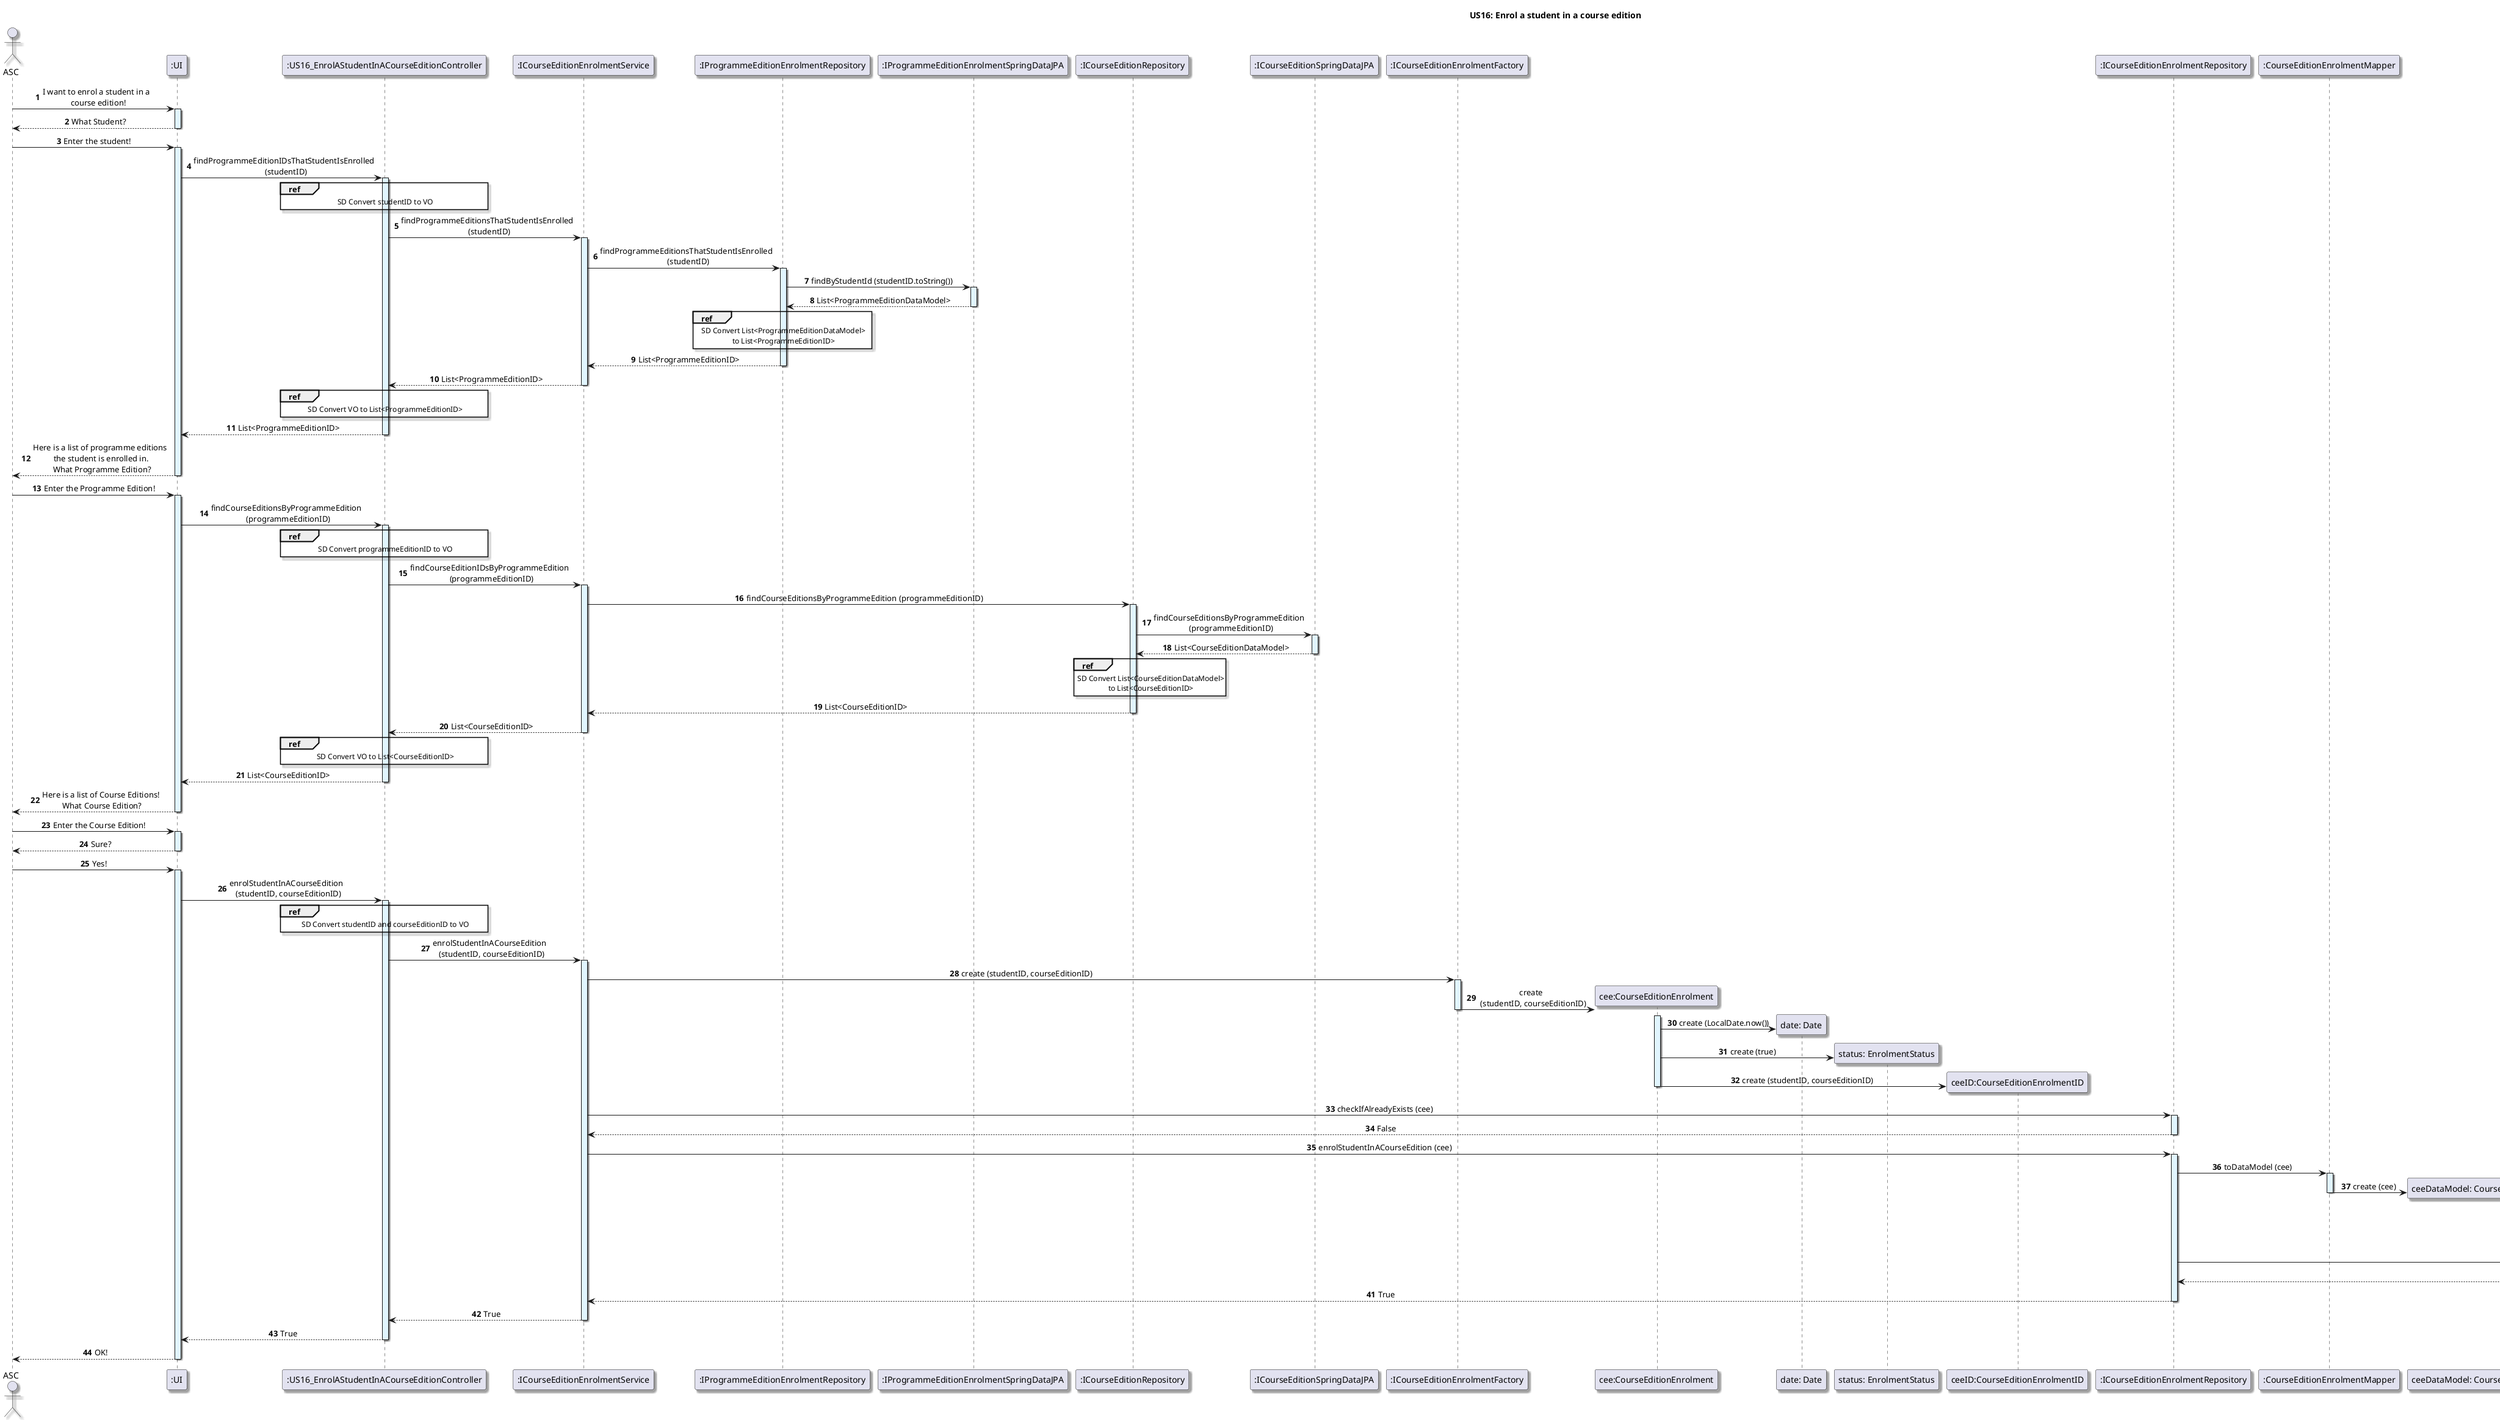 @startuml
title US16: Enrol a student in a course edition
autonumber
skinparam {
  ActivityPadding 2
  ActivityMargin 2
  BoxPadding 2
}
skinparam defaultTextAlignment center
skinparam shadowing true

actor ASC
participant ":UI" as UI
ASC -> UI: I want to enrol a student in a \n course edition!
activate UI #E1F5FE
UI --> ASC: What Student?
deactivate UI

' findProgrammeEditionThatStudentIsEnrolled

ASC -> UI: Enter the student!
activate UI #E1F5FE
participant ":US16_EnrolAStudentInACourseEditionController" as Controller
UI -> Controller: findProgrammeEditionIDsThatStudentIsEnrolled \n (studentID)
ref over Controller
    SD Convert studentID to VO
end ref
activate Controller #E1F5FE
participant ":ICourseEditionEnrolmentService" as CourseEditionEnrolmentService
Controller -> CourseEditionEnrolmentService: findProgrammeEditionsThatStudentIsEnrolled \n (studentID)
activate CourseEditionEnrolmentService #E1F5FE
participant ":IProgrammeEditionEnrolmentRepository" as ProgrammeEditionEnrolmentRepository
CourseEditionEnrolmentService -> ProgrammeEditionEnrolmentRepository: findProgrammeEditionsThatStudentIsEnrolled \n (studentID)
activate ProgrammeEditionEnrolmentRepository #E1F5FE

participant ":IProgrammeEditionEnrolmentSpringDataJPA" as IPEESpringDataJPA
ProgrammeEditionEnrolmentRepository -> IPEESpringDataJPA: findByStudentId (studentID.toString())
activate IPEESpringDataJPA #E1F5FE
IPEESpringDataJPA --> ProgrammeEditionEnrolmentRepository: List<ProgrammeEditionDataModel>
deactivate IPEESpringDataJPA


ref over ProgrammeEditionEnrolmentRepository
    SD Convert List<ProgrammeEditionDataModel>
    to List<ProgrammeEditionID>
end ref

ProgrammeEditionEnrolmentRepository --> CourseEditionEnrolmentService: List<ProgrammeEditionID>
deactivate ProgrammeEditionEnrolmentRepository
CourseEditionEnrolmentService --> Controller: List<ProgrammeEditionID>
deactivate CourseEditionEnrolmentService
ref over Controller
    SD Convert VO to List<ProgrammeEditionID>
end ref
Controller --> UI: List<ProgrammeEditionID>
deactivate Controller
UI --> ASC: Here is a list of programme editions \n the student is enrolled in. \n What Programme Edition?
deactivate UI

' findCourseEditionByProgrammeEdition Method

ASC -> UI:Enter the Programme Edition!
activate UI #E1F5FE
UI -> Controller: findCourseEditionsByProgrammeEdition \n (programmeEditionID)
ref over Controller
    SD Convert programmeEditionID to VO
end ref
activate Controller #E1F5FE
participant ":ICourseEditionRepository" as CourseEditionRepository
Controller -> CourseEditionEnrolmentService: findCourseEditionIDsByProgrammeEdition \n (programmeEditionID)
activate CourseEditionEnrolmentService #E1F5FE
CourseEditionEnrolmentService -> CourseEditionRepository: findCourseEditionsByProgrammeEdition (programmeEditionID)
activate CourseEditionRepository #E1F5FE

participant ":ICourseEditionSpringDataJPA" as ceJPAInterface
CourseEditionRepository -> ceJPAInterface : findCourseEditionsByProgrammeEdition \n (programmeEditionID)
activate ceJPAInterface #E1F5FE
ceJPAInterface --> CourseEditionRepository : List<CourseEditionDataModel>
deactivate ceJPAInterface

ref over CourseEditionRepository
    SD Convert List<CourseEditionDataModel>
    to List<CourseEditionID>
end ref

CourseEditionRepository --> CourseEditionEnrolmentService: List<CourseEditionID>
deactivate CourseEditionRepository
CourseEditionEnrolmentService --> Controller: List<CourseEditionID>
deactivate CourseEditionEnrolmentService


ref over Controller
    SD Convert VO to List<CourseEditionID>
end ref
Controller --> UI: List<CourseEditionID>
deactivate Controller
UI --> ASC: Here is a list of Course Editions!\n What Course Edition?
deactivate UI

' enrolAStudentInACourseEdition Method

ASC -> UI: Enter the Course Edition!
activate UI #E1F5FE
UI --> ASC: Sure?
deactivate UI
ASC -> UI: Yes!
activate UI #E1F5FE

UI -> Controller: enrolStudentInACourseEdition \n (studentID, courseEditionID)
ref over Controller
    SD Convert studentID and courseEditionID to VO
end ref
activate Controller #E1F5FE

Controller -> CourseEditionEnrolmentService: enrolStudentInACourseEdition \n (studentID, courseEditionID)
activate CourseEditionEnrolmentService #E1F5FE

' course edition enrolment creation

participant ":ICourseEditionEnrolmentFactory" as CourseEditionEnrolmentFactoryInterface
CourseEditionEnrolmentService -> CourseEditionEnrolmentFactoryInterface : create (studentID, courseEditionID)
activate CourseEditionEnrolmentFactoryInterface #E1F5FE

' then factory will create course edition enrolment

create "cee:CourseEditionEnrolment"
CourseEditionEnrolmentFactoryInterface -> "cee:CourseEditionEnrolment" : create \n (studentID, courseEditionID)
activate "cee:CourseEditionEnrolment" #E1F5FE

create "date: Date"
deactivate CourseEditionEnrolmentFactoryInterface
"cee:CourseEditionEnrolment" -> "date: Date" : create (LocalDate.now())

create "status: EnrolmentStatus"
"cee:CourseEditionEnrolment" -> "status: EnrolmentStatus" : create (true)

create "ceeID:CourseEditionEnrolmentID"
"cee:CourseEditionEnrolment" -> "ceeID:CourseEditionEnrolmentID": create (studentID, courseEditionID)
deactivate "cee:CourseEditionEnrolment"

' verify if already exists

participant ":ICourseEditionEnrolmentRepository" as ICourseEditionEnrolmentRepository
CourseEditionEnrolmentService -> ICourseEditionEnrolmentRepository: checkIfAlreadyExists (cee)
activate ICourseEditionEnrolmentRepository #E1F5FE
ICourseEditionEnrolmentRepository --> CourseEditionEnrolmentService: False
deactivate ICourseEditionEnrolmentRepository

' course edition enrolment persistence

CourseEditionEnrolmentService -> ICourseEditionEnrolmentRepository: enrolStudentInACourseEdition (cee)
activate ICourseEditionEnrolmentRepository #E1F5FE

' convert domain to dataModel
participant ":CourseEditionEnrolmentMapper" as ceeMapper
ICourseEditionEnrolmentRepository -> ceeMapper: toDataModel (cee)
activate ceeMapper #E1F5FE

create "ceeDataModel: CourseEditionEnrolmentDataModel"
ceeMapper -> "ceeDataModel: CourseEditionEnrolmentDataModel" :create (cee)
activate "ceeDataModel: CourseEditionEnrolmentDataModel" #E1F5FE
deactivate ceeMapper
create "ceeIDDataModel: CourseEditionEnrolmentIDDataModel"
"ceeDataModel: CourseEditionEnrolmentDataModel" -> "ceeIDDataModel: CourseEditionEnrolmentIDDataModel": create \n (cee.knowStudent().getUniqueNumber(),\n cee.knowCourseEdition().toString())
deactivate "ceeDataModel: CourseEditionEnrolmentDataModel"

' database persistence

participant ":ICourseEditionEnrolmentSpringDataJPA" as ceeJPAInterface
ICourseEditionEnrolmentRepository -> ceeJPAInterface: save (ceeDataModel)
activate ceeJPAInterface #E1F5FE

' persistence confirmation

ceeJPAInterface --> ICourseEditionEnrolmentRepository: True
deactivate ceeJPAInterface

ICourseEditionEnrolmentRepository --> CourseEditionEnrolmentService: True
deactivate ICourseEditionEnrolmentRepository
CourseEditionEnrolmentService --> Controller: True
deactivate CourseEditionEnrolmentService
Controller --> UI: True
deactivate Controller
UI --> ASC: OK!
deactivate UI

@enduml
